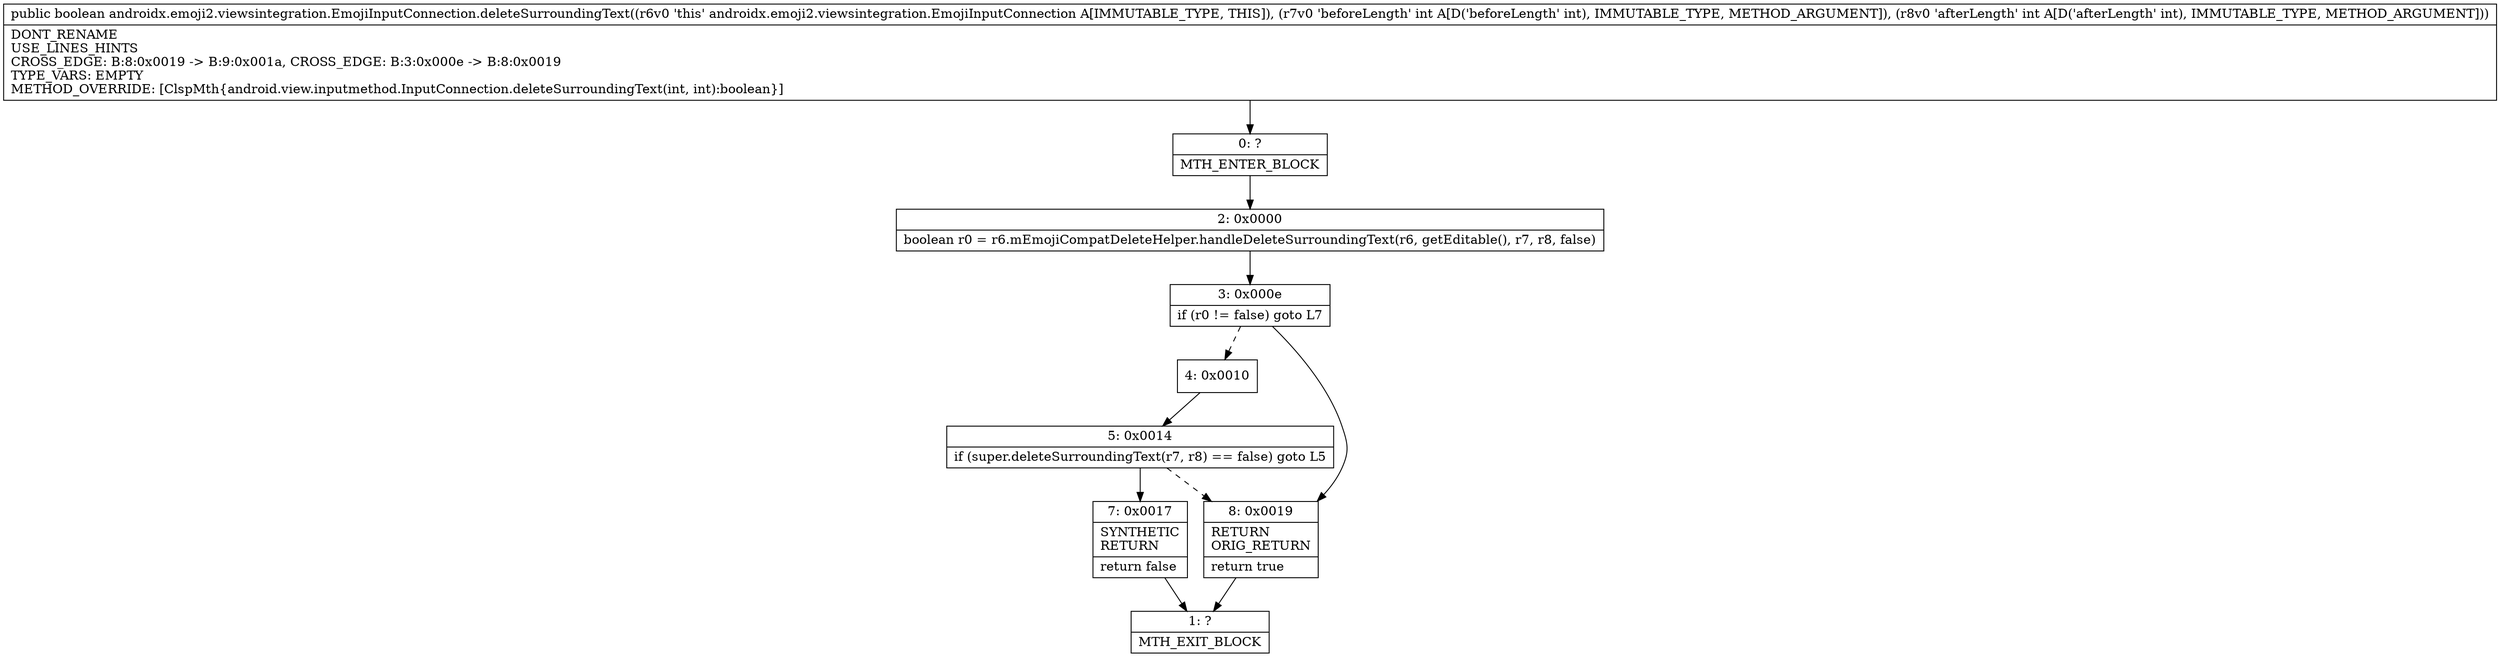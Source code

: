 digraph "CFG forandroidx.emoji2.viewsintegration.EmojiInputConnection.deleteSurroundingText(II)Z" {
Node_0 [shape=record,label="{0\:\ ?|MTH_ENTER_BLOCK\l}"];
Node_2 [shape=record,label="{2\:\ 0x0000|boolean r0 = r6.mEmojiCompatDeleteHelper.handleDeleteSurroundingText(r6, getEditable(), r7, r8, false)\l}"];
Node_3 [shape=record,label="{3\:\ 0x000e|if (r0 != false) goto L7\l}"];
Node_4 [shape=record,label="{4\:\ 0x0010}"];
Node_5 [shape=record,label="{5\:\ 0x0014|if (super.deleteSurroundingText(r7, r8) == false) goto L5\l}"];
Node_7 [shape=record,label="{7\:\ 0x0017|SYNTHETIC\lRETURN\l|return false\l}"];
Node_1 [shape=record,label="{1\:\ ?|MTH_EXIT_BLOCK\l}"];
Node_8 [shape=record,label="{8\:\ 0x0019|RETURN\lORIG_RETURN\l|return true\l}"];
MethodNode[shape=record,label="{public boolean androidx.emoji2.viewsintegration.EmojiInputConnection.deleteSurroundingText((r6v0 'this' androidx.emoji2.viewsintegration.EmojiInputConnection A[IMMUTABLE_TYPE, THIS]), (r7v0 'beforeLength' int A[D('beforeLength' int), IMMUTABLE_TYPE, METHOD_ARGUMENT]), (r8v0 'afterLength' int A[D('afterLength' int), IMMUTABLE_TYPE, METHOD_ARGUMENT]))  | DONT_RENAME\lUSE_LINES_HINTS\lCROSS_EDGE: B:8:0x0019 \-\> B:9:0x001a, CROSS_EDGE: B:3:0x000e \-\> B:8:0x0019\lTYPE_VARS: EMPTY\lMETHOD_OVERRIDE: [ClspMth\{android.view.inputmethod.InputConnection.deleteSurroundingText(int, int):boolean\}]\l}"];
MethodNode -> Node_0;Node_0 -> Node_2;
Node_2 -> Node_3;
Node_3 -> Node_4[style=dashed];
Node_3 -> Node_8;
Node_4 -> Node_5;
Node_5 -> Node_7;
Node_5 -> Node_8[style=dashed];
Node_7 -> Node_1;
Node_8 -> Node_1;
}

